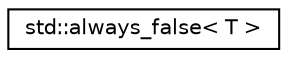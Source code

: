 digraph "Graphical Class Hierarchy"
{
 // LATEX_PDF_SIZE
  edge [fontname="Helvetica",fontsize="10",labelfontname="Helvetica",labelfontsize="10"];
  node [fontname="Helvetica",fontsize="10",shape=record];
  rankdir="LR";
  Node0 [label="std::always_false\< T \>",height=0.2,width=0.4,color="black", fillcolor="white", style="filled",URL="$structstd_1_1always__false.html",tooltip=" "];
}
